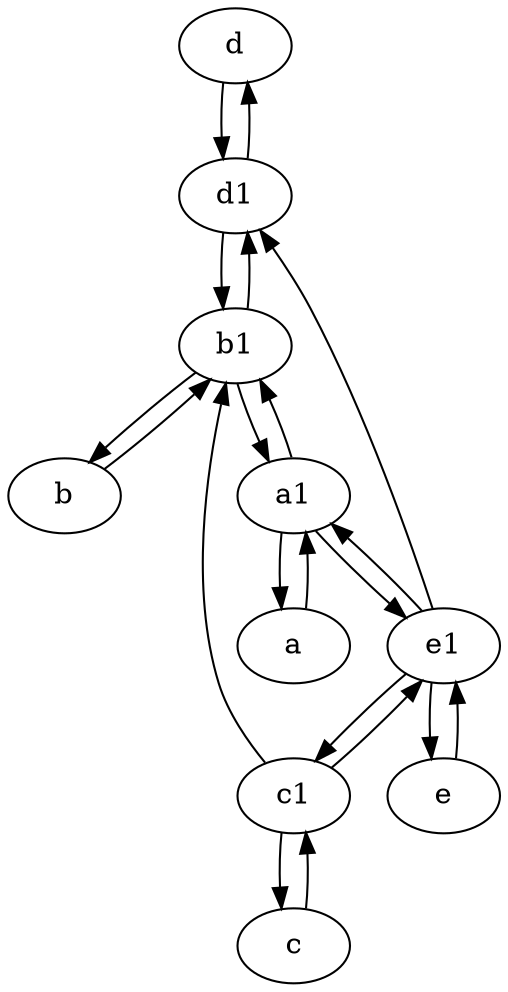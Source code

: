 digraph  {
	d [pos="20,30!"];
	e [pos="30,50!"];
	a1 [pos="40,15!"];
	b [pos="50,20!"];
	a [pos="40,10!"];
	c [pos="20,10!"];
	d1 [pos="25,30!"];
	e1 [pos="25,45!"];
	b1 [pos="45,20!"];
	c1 [pos="30,15!"];
	d1 -> b1;
	a -> a1;
	c1 -> e1;
	e -> e1;
	b1 -> b;
	b -> b1;
	e1 -> e;
	e1 -> c1;
	b1 -> d1;
	d1 -> d;
	c1 -> c;
	a1 -> a;
	c -> c1;
	d -> d1;
	e1 -> d1;
	a1 -> e1;
	e1 -> a1;
	a1 -> b1;
	c1 -> b1;
	b1 -> a1;

	}